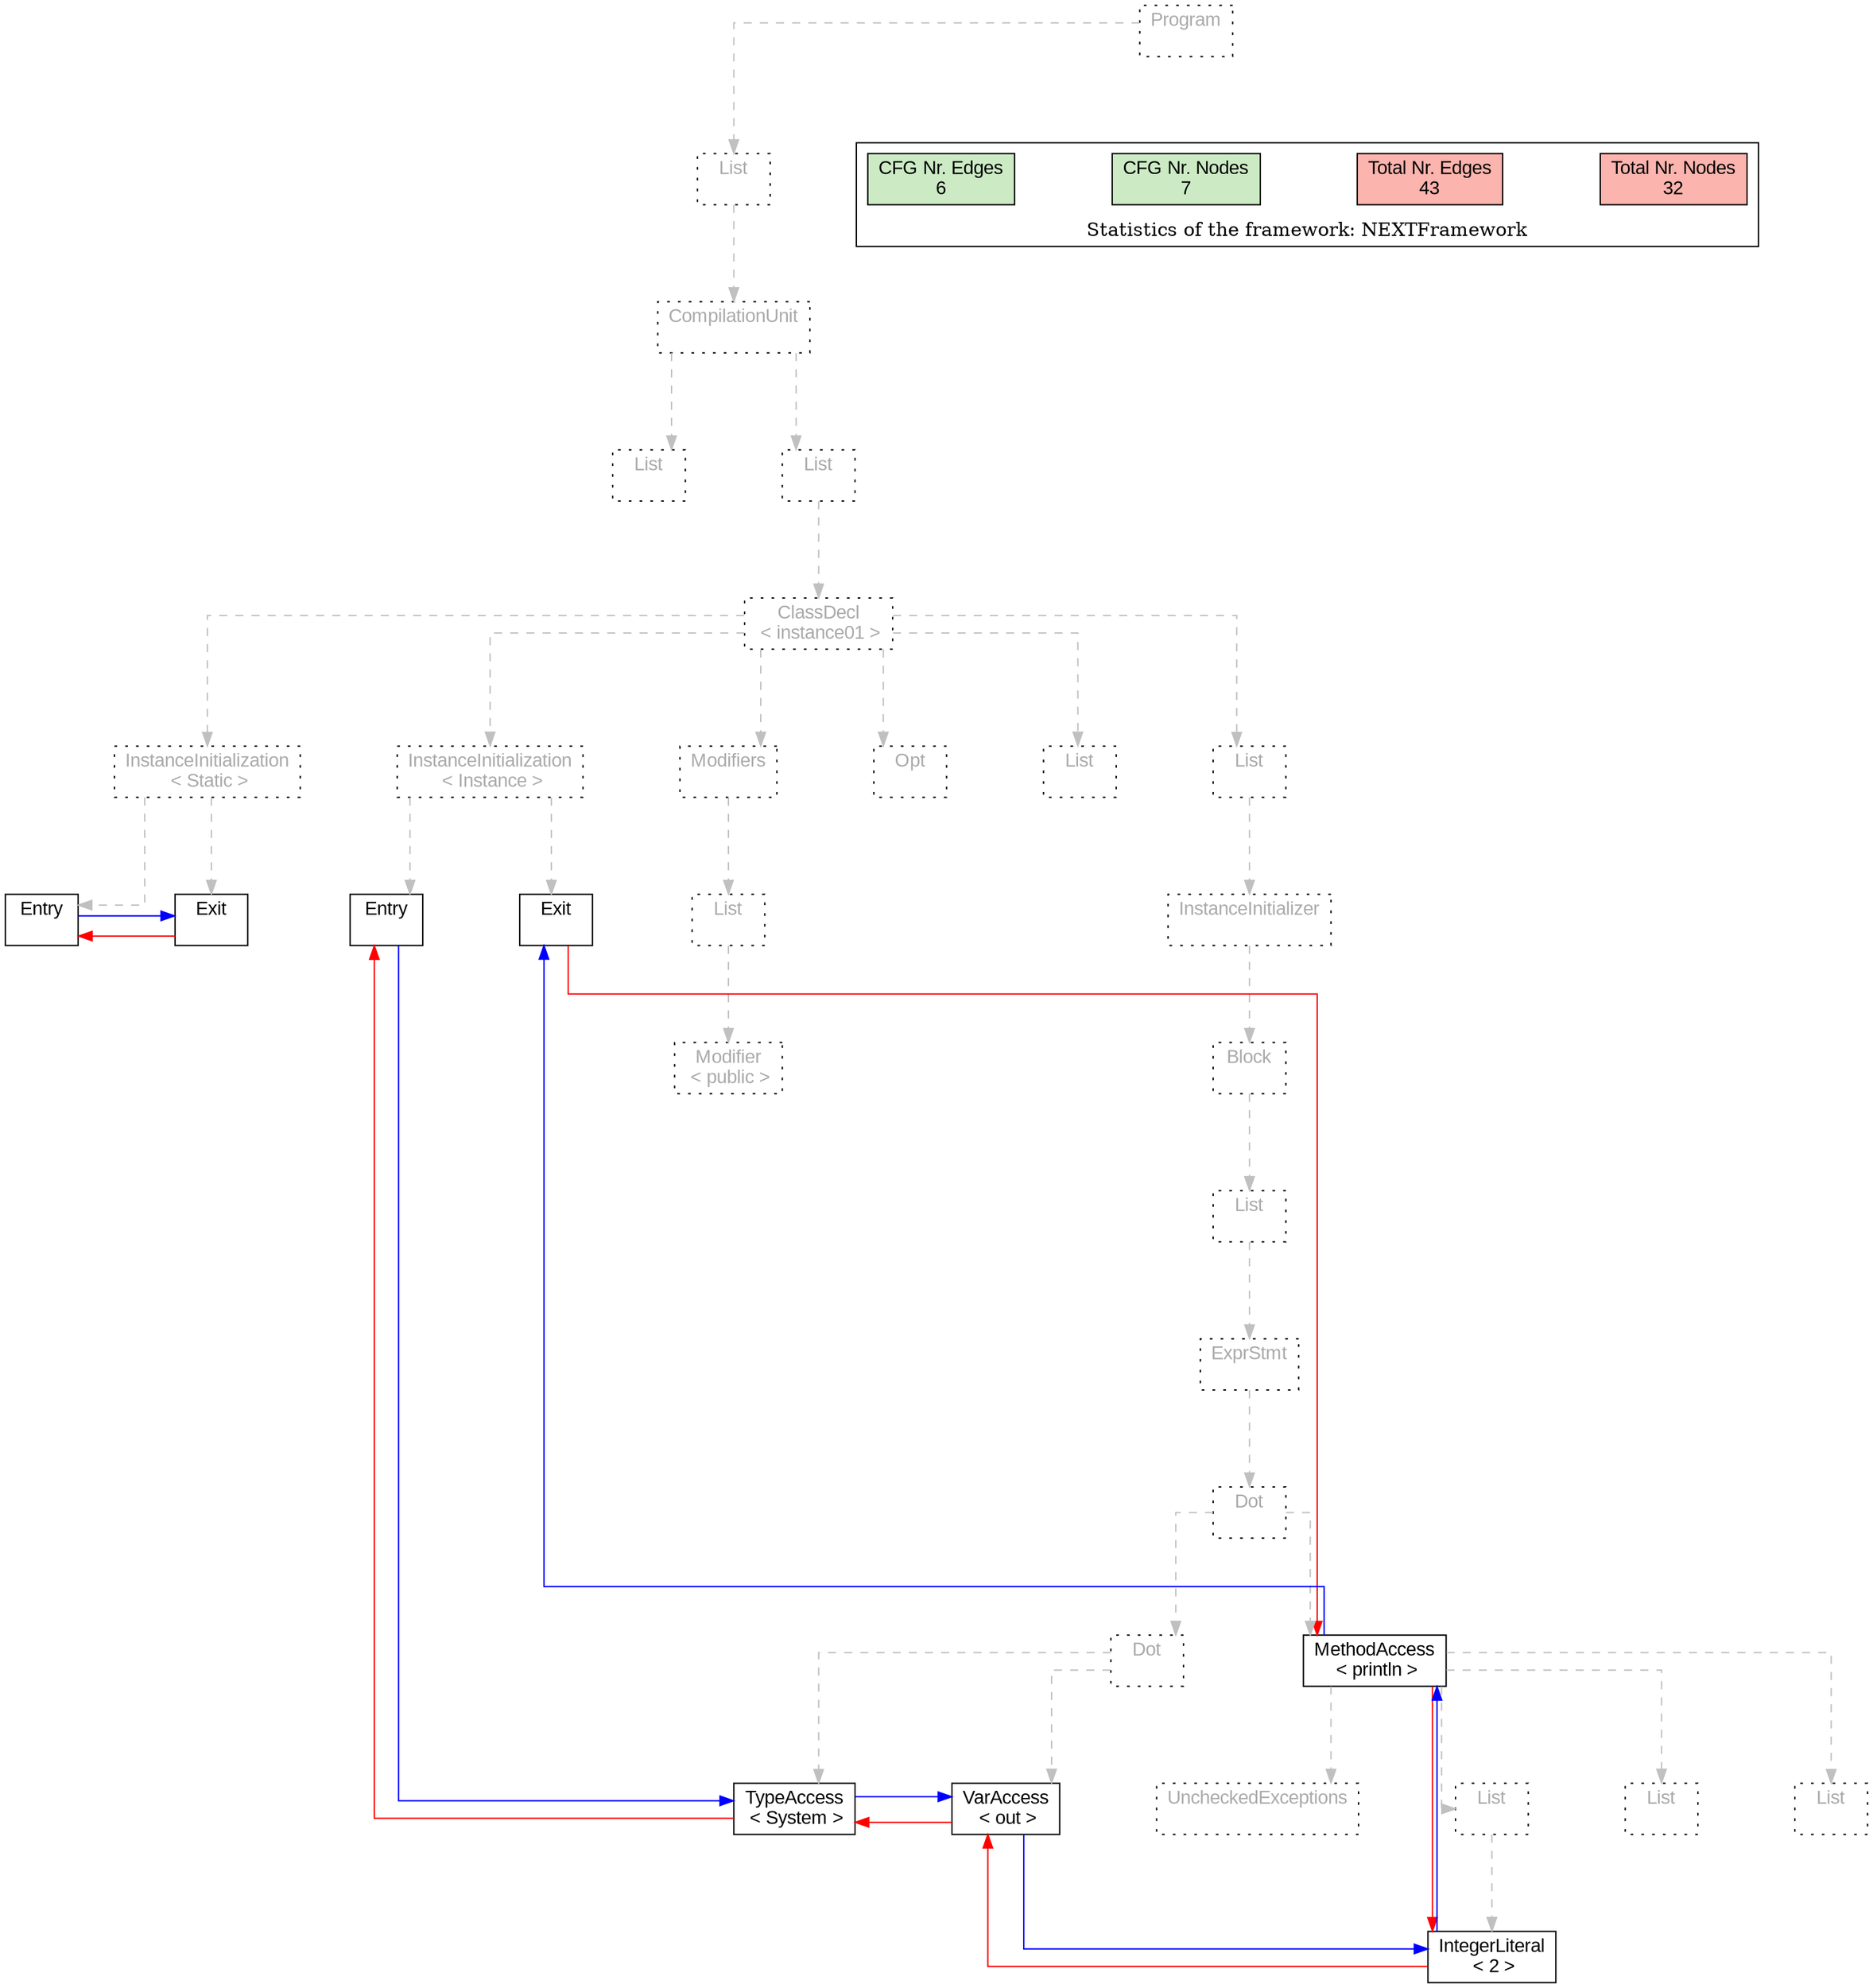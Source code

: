 digraph G {
graph [splines=ortho, nodesep="1", ranksep="1"]
node [shape=rect, fontname=Arial];
{ rank = same; "Program[0]"}
{ rank = same; "List[1]"}
{ rank = same; "CompilationUnit[2]"}
{ rank = same; "List[3]"; "List[4]"}
{ rank = same; "ClassDecl[5]"}
{ rank = same; "Modifiers[22]"; "Opt[25]"; "List[26]"; "List[27]"; "InstanceInitialization[6]"; "InstanceInitialization[14]"}
{ rank = same; "List[23]"; "InstanceInitializer[28]"; "Entry[7]"; "Exit[8]"; "Entry[15]"; "Exit[16]"}
{ rank = same; "Modifier[24]"; "Block[29]"}
{ rank = same; "List[30]"}
{ rank = same; "ExprStmt[31]"}
{ rank = same; "Dot[32]"}
{ rank = same; "Dot[33]"; "MethodAccess[36]"}
{ rank = same; "TypeAccess[34]"; "VarAccess[35]"; "List[38]"; "List[40]"; "List[41]"; "UncheckedExceptions[37]"}
{ rank = same; "IntegerLiteral[39]"}
"Program[0]" [label="Program\n ", style= dotted   fillcolor="#eeeeee" fontcolor="#aaaaaa"  ]
"List[1]" [label="List\n ", style= dotted   fillcolor="#eeeeee" fontcolor="#aaaaaa"  ]
"CompilationUnit[2]" [label="CompilationUnit\n ", style= dotted   fillcolor="#eeeeee" fontcolor="#aaaaaa"  ]
"List[3]" [label="List\n ", style= dotted   fillcolor="#eeeeee" fontcolor="#aaaaaa"  ]
"List[4]" [label="List\n ", style= dotted   fillcolor="#eeeeee" fontcolor="#aaaaaa"  ]
"ClassDecl[5]" [label="ClassDecl\n < instance01 >", style= dotted   fillcolor="#eeeeee" fontcolor="#aaaaaa"  ]
"Modifiers[22]" [label="Modifiers\n ", style= dotted   fillcolor="#eeeeee" fontcolor="#aaaaaa"  ]
"List[23]" [label="List\n ", style= dotted   fillcolor="#eeeeee" fontcolor="#aaaaaa"  ]
"Modifier[24]" [label="Modifier\n < public >", style= dotted   fillcolor="#eeeeee" fontcolor="#aaaaaa"  ]
"Opt[25]" [label="Opt\n ", style= dotted   fillcolor="#eeeeee" fontcolor="#aaaaaa"  ]
"List[26]" [label="List\n ", style= dotted   fillcolor="#eeeeee" fontcolor="#aaaaaa"  ]
"List[27]" [label="List\n ", style= dotted   fillcolor="#eeeeee" fontcolor="#aaaaaa"  ]
"InstanceInitializer[28]" [label="InstanceInitializer\n ", style= dotted   fillcolor="#eeeeee" fontcolor="#aaaaaa"  ]
"Block[29]" [label="Block\n ", style= dotted   fillcolor="#eeeeee" fontcolor="#aaaaaa"  ]
"List[30]" [label="List\n ", style= dotted   fillcolor="#eeeeee" fontcolor="#aaaaaa"  ]
"ExprStmt[31]" [label="ExprStmt\n ", style= dotted   fillcolor="#eeeeee" fontcolor="#aaaaaa"  ]
"Dot[32]" [label="Dot\n ", style= dotted   fillcolor="#eeeeee" fontcolor="#aaaaaa"  ]
"Dot[33]" [label="Dot\n ", style= dotted   fillcolor="#eeeeee" fontcolor="#aaaaaa"  ]
"TypeAccess[34]" [label="TypeAccess\n < System >", fillcolor=white   style=filled  ]
"VarAccess[35]" [label="VarAccess\n < out >", fillcolor=white   style=filled  ]
"MethodAccess[36]" [label="MethodAccess\n < println >", fillcolor=white   style=filled  ]
"List[38]" [label="List\n ", style= dotted   fillcolor="#eeeeee" fontcolor="#aaaaaa"  ]
"IntegerLiteral[39]" [label="IntegerLiteral\n < 2 >", fillcolor=white   style=filled  ]
"List[40]" [label="List\n ", style= dotted   fillcolor="#eeeeee" fontcolor="#aaaaaa"  ]
"List[41]" [label="List\n ", style= dotted   fillcolor="#eeeeee" fontcolor="#aaaaaa"  ]
"UncheckedExceptions[37]" [label="UncheckedExceptions\n ", style= dotted   fillcolor="#eeeeee" fontcolor="#aaaaaa"  ]
"InstanceInitialization[6]" [label="InstanceInitialization\n < Instance >", style= dotted   fillcolor="#eeeeee" fontcolor="#aaaaaa"  ]
"Entry[7]" [label="Entry\n ", fillcolor=white   style=filled  ]
"Exit[8]" [label="Exit\n ", fillcolor=white   style=filled  ]
"InstanceInitialization[14]" [label="InstanceInitialization\n < Static >", style= dotted   fillcolor="#eeeeee" fontcolor="#aaaaaa"  ]
"Entry[15]" [label="Entry\n ", fillcolor=white   style=filled  ]
"Exit[16]" [label="Exit\n ", fillcolor=white   style=filled  ]
"CompilationUnit[2]" -> "List[3]" [style=dashed, color=gray]
"List[23]" -> "Modifier[24]" [style=dashed, color=gray]
"Modifiers[22]" -> "List[23]" [style=dashed, color=gray]
"ClassDecl[5]" -> "Modifiers[22]" [style=dashed, color=gray]
"ClassDecl[5]" -> "Opt[25]" [style=dashed, color=gray]
"ClassDecl[5]" -> "List[26]" [style=dashed, color=gray]
"Dot[33]" -> "TypeAccess[34]" [style=dashed, color=gray]
"Dot[33]" -> "VarAccess[35]" [style=dashed, color=gray]
"Dot[32]" -> "Dot[33]" [style=dashed, color=gray]
"List[38]" -> "IntegerLiteral[39]" [style=dashed, color=gray]
"MethodAccess[36]" -> "List[38]" [style=dashed, color=gray]
"MethodAccess[36]" -> "List[40]" [style=dashed, color=gray]
"MethodAccess[36]" -> "List[41]" [style=dashed, color=gray]
"MethodAccess[36]" -> "UncheckedExceptions[37]" [style=dashed, color=gray]
"Dot[32]" -> "MethodAccess[36]" [style=dashed, color=gray]
"ExprStmt[31]" -> "Dot[32]" [style=dashed, color=gray]
"List[30]" -> "ExprStmt[31]" [style=dashed, color=gray]
"Block[29]" -> "List[30]" [style=dashed, color=gray]
"InstanceInitializer[28]" -> "Block[29]" [style=dashed, color=gray]
"List[27]" -> "InstanceInitializer[28]" [style=dashed, color=gray]
"ClassDecl[5]" -> "List[27]" [style=dashed, color=gray]
"InstanceInitialization[6]" -> "Entry[7]" [style=dashed, color=gray]
"InstanceInitialization[6]" -> "Exit[8]" [style=dashed, color=gray]
"InstanceInitialization[14]" -> "Entry[15]" [style=dashed, color=gray]
"InstanceInitialization[14]" -> "Exit[16]" [style=dashed, color=gray]
"ClassDecl[5]" -> "InstanceInitialization[6]" [style=dashed, color=gray]
"ClassDecl[5]" -> "InstanceInitialization[14]" [style=dashed, color=gray]
"List[4]" -> "ClassDecl[5]" [style=dashed, color=gray]
"CompilationUnit[2]" -> "List[4]" [style=dashed, color=gray]
"List[1]" -> "CompilationUnit[2]" [style=dashed, color=gray]
"Program[0]" -> "List[1]" [style=dashed, color=gray]
"Exit[16]" -> "Entry[15]" [color=red, constraint=false]
"Entry[15]" -> "Exit[16]" [color=blue, constraint=false, xlabel=" "] 
"Exit[8]" -> "MethodAccess[36]" [color=red, constraint=false]
"MethodAccess[36]" -> "Exit[8]" [color=blue, constraint=false, xlabel=" "] 
"MethodAccess[36]" -> "IntegerLiteral[39]" [color=red, constraint=false]
"IntegerLiteral[39]" -> "MethodAccess[36]" [color=blue, constraint=false, xlabel=" "] 
"IntegerLiteral[39]" -> "VarAccess[35]" [color=red, constraint=false]
"VarAccess[35]" -> "IntegerLiteral[39]" [color=blue, constraint=false, xlabel=" "] 
"VarAccess[35]" -> "TypeAccess[34]" [color=red, constraint=false]
"TypeAccess[34]" -> "VarAccess[35]" [color=blue, constraint=false, xlabel=" "] 
"TypeAccess[34]" -> "Entry[7]" [color=red, constraint=false]
"Entry[7]" -> "TypeAccess[34]" [color=blue, constraint=false, xlabel=" "] 
"List[3]" -> "List[4]" [style=invis]
"InstanceInitialization[14]" -> "InstanceInitialization[6]" -> "Modifiers[22]" -> "Opt[25]" -> "List[26]" -> "List[27]" [style=invis]
"Dot[33]" -> "MethodAccess[36]" [style=invis]
"TypeAccess[34]" -> "VarAccess[35]" [style=invis]
"Entry[7]" -> "Exit[8]" [style=invis]
"Entry[15]" -> "Exit[16]" [style=invis]

subgraph cluster_legend {
{node [style=filled, fillcolor=1, colorscheme="pastel13"]
Nodes [label="Total Nr. Nodes
32", fillcolor=1]
Edges [label="Total Nr. Edges
43", fillcolor=1]
NodesCFG [label="CFG Nr. Nodes
7", fillcolor=3]
EdgesCFG [label="CFG Nr. Edges
6", fillcolor=3]
Nodes-> "Program[0]" -> NodesCFG  [style="invis"]
Edges -> "Program[0]" ->EdgesCFG [style="invis"]}
label = "Statistics of the framework: NEXTFramework"
style="solid"
ranksep=0.05
nodesep=0.01
labelloc = b
len=2
}}